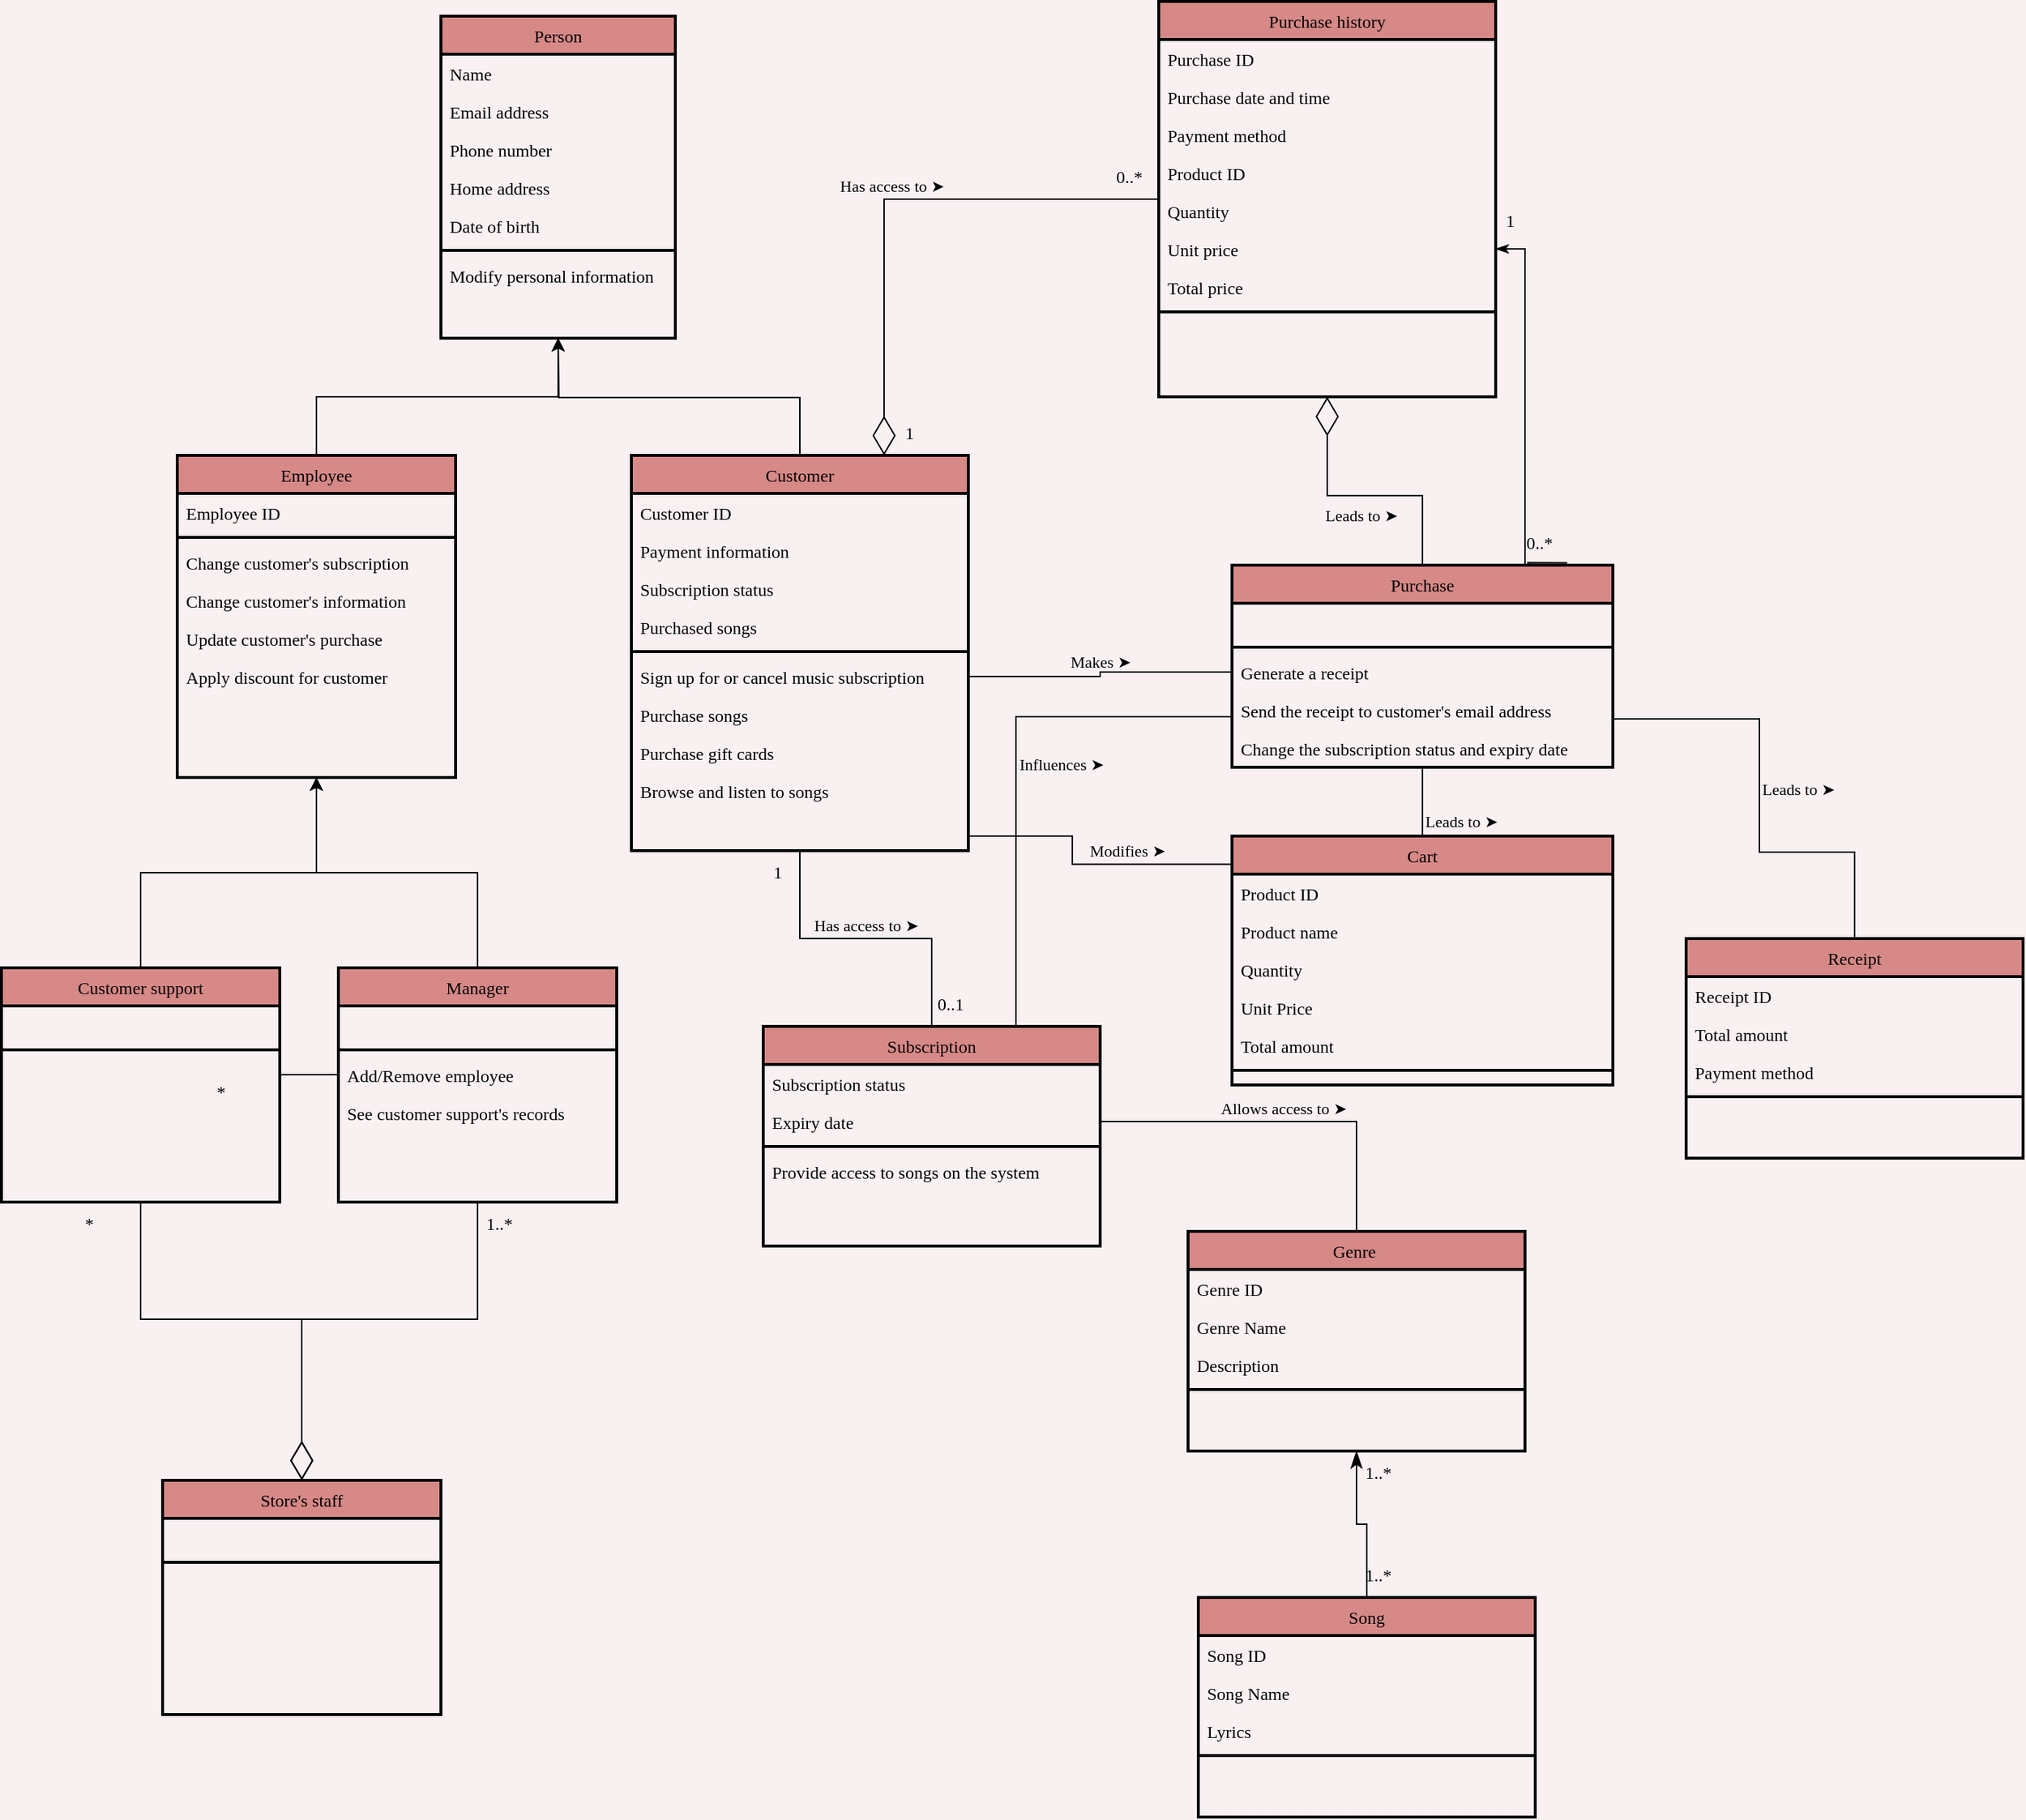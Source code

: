 <mxfile version="20.0.1" type="github">
  <diagram id="C5RBs43oDa-KdzZeNtuy" name="Page-1">
    <mxGraphModel dx="2600" dy="2209" grid="1" gridSize="10" guides="1" tooltips="1" connect="1" arrows="1" fold="1" page="1" pageScale="1" pageWidth="827" pageHeight="1169" background="#F9F1F1" math="0" shadow="0">
      <root>
        <mxCell id="WIyWlLk6GJQsqaUBKTNV-0" />
        <mxCell id="WIyWlLk6GJQsqaUBKTNV-1" parent="WIyWlLk6GJQsqaUBKTNV-0" />
        <mxCell id="9wtV_mDmIxGokDzPs0lM-4" value="Person" style="swimlane;fontStyle=0;align=center;verticalAlign=top;childLayout=stackLayout;horizontal=1;startSize=26;horizontalStack=0;resizeParent=1;resizeLast=0;collapsible=1;marginBottom=0;rounded=0;shadow=0;strokeWidth=2;fontFamily=Inria Sans;fontSource=https%3A%2F%2Ffonts.googleapis.com%2Fcss%3Ffamily%3DInria%2BSans;fillColor=#D68987;" vertex="1" parent="WIyWlLk6GJQsqaUBKTNV-1">
          <mxGeometry x="310" y="60" width="160" height="220" as="geometry">
            <mxRectangle x="130" y="380" width="160" height="26" as="alternateBounds" />
          </mxGeometry>
        </mxCell>
        <mxCell id="9wtV_mDmIxGokDzPs0lM-5" value="Name" style="text;align=left;verticalAlign=top;spacingLeft=4;spacingRight=4;overflow=hidden;rotatable=0;points=[[0,0.5],[1,0.5]];portConstraint=eastwest;fontFamily=Inria Sans;fontSource=https%3A%2F%2Ffonts.googleapis.com%2Fcss%3Ffamily%3DInria%2BSans;" vertex="1" parent="9wtV_mDmIxGokDzPs0lM-4">
          <mxGeometry y="26" width="160" height="26" as="geometry" />
        </mxCell>
        <mxCell id="9wtV_mDmIxGokDzPs0lM-6" value="Email address" style="text;align=left;verticalAlign=top;spacingLeft=4;spacingRight=4;overflow=hidden;rotatable=0;points=[[0,0.5],[1,0.5]];portConstraint=eastwest;rounded=0;shadow=0;html=0;fontFamily=Inria Sans;fontSource=https%3A%2F%2Ffonts.googleapis.com%2Fcss%3Ffamily%3DInria%2BSans;" vertex="1" parent="9wtV_mDmIxGokDzPs0lM-4">
          <mxGeometry y="52" width="160" height="26" as="geometry" />
        </mxCell>
        <mxCell id="9wtV_mDmIxGokDzPs0lM-14" value="Phone number" style="text;align=left;verticalAlign=top;spacingLeft=4;spacingRight=4;overflow=hidden;rotatable=0;points=[[0,0.5],[1,0.5]];portConstraint=eastwest;rounded=0;shadow=0;html=0;fontFamily=Inria Sans;fontSource=https%3A%2F%2Ffonts.googleapis.com%2Fcss%3Ffamily%3DInria%2BSans;" vertex="1" parent="9wtV_mDmIxGokDzPs0lM-4">
          <mxGeometry y="78" width="160" height="26" as="geometry" />
        </mxCell>
        <mxCell id="9wtV_mDmIxGokDzPs0lM-15" value="Home address" style="text;align=left;verticalAlign=top;spacingLeft=4;spacingRight=4;overflow=hidden;rotatable=0;points=[[0,0.5],[1,0.5]];portConstraint=eastwest;rounded=0;shadow=0;html=0;fontFamily=Inria Sans;fontSource=https%3A%2F%2Ffonts.googleapis.com%2Fcss%3Ffamily%3DInria%2BSans;" vertex="1" parent="9wtV_mDmIxGokDzPs0lM-4">
          <mxGeometry y="104" width="160" height="26" as="geometry" />
        </mxCell>
        <mxCell id="9wtV_mDmIxGokDzPs0lM-16" value="Date of birth" style="text;align=left;verticalAlign=top;spacingLeft=4;spacingRight=4;overflow=hidden;rotatable=0;points=[[0,0.5],[1,0.5]];portConstraint=eastwest;rounded=0;shadow=0;html=0;fontFamily=Inria Sans;fontSource=https%3A%2F%2Ffonts.googleapis.com%2Fcss%3Ffamily%3DInria%2BSans;" vertex="1" parent="9wtV_mDmIxGokDzPs0lM-4">
          <mxGeometry y="130" width="160" height="26" as="geometry" />
        </mxCell>
        <mxCell id="9wtV_mDmIxGokDzPs0lM-7" value="" style="line;html=1;strokeWidth=2;align=left;verticalAlign=middle;spacingTop=-1;spacingLeft=3;spacingRight=3;rotatable=0;labelPosition=right;points=[];portConstraint=eastwest;fontFamily=Inria Sans;fontSource=https%3A%2F%2Ffonts.googleapis.com%2Fcss%3Ffamily%3DInria%2BSans;" vertex="1" parent="9wtV_mDmIxGokDzPs0lM-4">
          <mxGeometry y="156" width="160" height="8" as="geometry" />
        </mxCell>
        <mxCell id="9wtV_mDmIxGokDzPs0lM-9" value="Modify personal information" style="text;align=left;verticalAlign=top;spacingLeft=4;spacingRight=4;overflow=hidden;rotatable=0;points=[[0,0.5],[1,0.5]];portConstraint=eastwest;fontFamily=Inria Sans;fontSource=https%3A%2F%2Ffonts.googleapis.com%2Fcss%3Ffamily%3DInria%2BSans;" vertex="1" parent="9wtV_mDmIxGokDzPs0lM-4">
          <mxGeometry y="164" width="160" height="26" as="geometry" />
        </mxCell>
        <mxCell id="9wtV_mDmIxGokDzPs0lM-42" style="edgeStyle=orthogonalEdgeStyle;rounded=0;orthogonalLoop=1;jettySize=auto;html=1;exitX=0.5;exitY=0;exitDx=0;exitDy=0;entryX=0.5;entryY=1;entryDx=0;entryDy=0;fontFamily=Inria Sans;fontSource=https%3A%2F%2Ffonts.googleapis.com%2Fcss%3Ffamily%3DInria%2BSans;" edge="1" parent="WIyWlLk6GJQsqaUBKTNV-1" source="9wtV_mDmIxGokDzPs0lM-17" target="9wtV_mDmIxGokDzPs0lM-4">
          <mxGeometry relative="1" as="geometry" />
        </mxCell>
        <mxCell id="9wtV_mDmIxGokDzPs0lM-17" value="Employee" style="swimlane;fontStyle=0;align=center;verticalAlign=top;childLayout=stackLayout;horizontal=1;startSize=26;horizontalStack=0;resizeParent=1;resizeLast=0;collapsible=1;marginBottom=0;rounded=0;shadow=0;strokeWidth=2;fontFamily=Inria Sans;fontSource=https%3A%2F%2Ffonts.googleapis.com%2Fcss%3Ffamily%3DInria%2BSans;fillColor=#D68987;" vertex="1" parent="WIyWlLk6GJQsqaUBKTNV-1">
          <mxGeometry x="130" y="360" width="190" height="220" as="geometry">
            <mxRectangle x="130" y="380" width="160" height="26" as="alternateBounds" />
          </mxGeometry>
        </mxCell>
        <mxCell id="9wtV_mDmIxGokDzPs0lM-18" value="Employee ID" style="text;align=left;verticalAlign=top;spacingLeft=4;spacingRight=4;overflow=hidden;rotatable=0;points=[[0,0.5],[1,0.5]];portConstraint=eastwest;fontFamily=Inria Sans;fontSource=https%3A%2F%2Ffonts.googleapis.com%2Fcss%3Ffamily%3DInria%2BSans;" vertex="1" parent="9wtV_mDmIxGokDzPs0lM-17">
          <mxGeometry y="26" width="190" height="26" as="geometry" />
        </mxCell>
        <mxCell id="9wtV_mDmIxGokDzPs0lM-23" value="" style="line;html=1;strokeWidth=2;align=left;verticalAlign=middle;spacingTop=-1;spacingLeft=3;spacingRight=3;rotatable=0;labelPosition=right;points=[];portConstraint=eastwest;fontFamily=Inria Sans;fontSource=https%3A%2F%2Ffonts.googleapis.com%2Fcss%3Ffamily%3DInria%2BSans;" vertex="1" parent="9wtV_mDmIxGokDzPs0lM-17">
          <mxGeometry y="52" width="190" height="8" as="geometry" />
        </mxCell>
        <mxCell id="9wtV_mDmIxGokDzPs0lM-24" value="Change customer&#39;s subscription" style="text;align=left;verticalAlign=top;spacingLeft=4;spacingRight=4;overflow=hidden;rotatable=0;points=[[0,0.5],[1,0.5]];portConstraint=eastwest;fontFamily=Inria Sans;fontSource=https%3A%2F%2Ffonts.googleapis.com%2Fcss%3Ffamily%3DInria%2BSans;" vertex="1" parent="9wtV_mDmIxGokDzPs0lM-17">
          <mxGeometry y="60" width="190" height="26" as="geometry" />
        </mxCell>
        <mxCell id="9wtV_mDmIxGokDzPs0lM-37" value="Change customer&#39;s information" style="text;align=left;verticalAlign=top;spacingLeft=4;spacingRight=4;overflow=hidden;rotatable=0;points=[[0,0.5],[1,0.5]];portConstraint=eastwest;fontFamily=Inria Sans;fontSource=https%3A%2F%2Ffonts.googleapis.com%2Fcss%3Ffamily%3DInria%2BSans;" vertex="1" parent="9wtV_mDmIxGokDzPs0lM-17">
          <mxGeometry y="86" width="190" height="26" as="geometry" />
        </mxCell>
        <mxCell id="9wtV_mDmIxGokDzPs0lM-38" value="Update customer&#39;s purchase" style="text;align=left;verticalAlign=top;spacingLeft=4;spacingRight=4;overflow=hidden;rotatable=0;points=[[0,0.5],[1,0.5]];portConstraint=eastwest;fontFamily=Inria Sans;fontSource=https%3A%2F%2Ffonts.googleapis.com%2Fcss%3Ffamily%3DInria%2BSans;" vertex="1" parent="9wtV_mDmIxGokDzPs0lM-17">
          <mxGeometry y="112" width="190" height="26" as="geometry" />
        </mxCell>
        <mxCell id="9wtV_mDmIxGokDzPs0lM-39" value="Apply discount for customer" style="text;align=left;verticalAlign=top;spacingLeft=4;spacingRight=4;overflow=hidden;rotatable=0;points=[[0,0.5],[1,0.5]];portConstraint=eastwest;fontFamily=Inria Sans;fontSource=https%3A%2F%2Ffonts.googleapis.com%2Fcss%3Ffamily%3DInria%2BSans;" vertex="1" parent="9wtV_mDmIxGokDzPs0lM-17">
          <mxGeometry y="138" width="190" height="26" as="geometry" />
        </mxCell>
        <mxCell id="9wtV_mDmIxGokDzPs0lM-43" style="edgeStyle=orthogonalEdgeStyle;rounded=0;orthogonalLoop=1;jettySize=auto;html=1;exitX=0.5;exitY=0;exitDx=0;exitDy=0;fontFamily=Inria Sans;fontSource=https%3A%2F%2Ffonts.googleapis.com%2Fcss%3Ffamily%3DInria%2BSans;" edge="1" parent="WIyWlLk6GJQsqaUBKTNV-1" source="9wtV_mDmIxGokDzPs0lM-25">
          <mxGeometry relative="1" as="geometry">
            <mxPoint x="390" y="280" as="targetPoint" />
          </mxGeometry>
        </mxCell>
        <mxCell id="9wtV_mDmIxGokDzPs0lM-130" value="Has access to&amp;nbsp;➤" style="edgeStyle=orthogonalEdgeStyle;rounded=0;orthogonalLoop=1;jettySize=auto;html=1;entryX=0.5;entryY=0;entryDx=0;entryDy=0;labelBackgroundColor=none;fontFamily=Inria Sans;fontSource=https%3A%2F%2Ffonts.googleapis.com%2Fcss%3Ffamily%3DInria%2BSans;endArrow=none;endFill=0;startSize=9;endSize=6;strokeWidth=1;verticalAlign=bottom;" edge="1" parent="WIyWlLk6GJQsqaUBKTNV-1" source="9wtV_mDmIxGokDzPs0lM-25" target="9wtV_mDmIxGokDzPs0lM-124">
          <mxGeometry relative="1" as="geometry" />
        </mxCell>
        <mxCell id="9wtV_mDmIxGokDzPs0lM-25" value="Customer" style="swimlane;fontStyle=0;align=center;verticalAlign=top;childLayout=stackLayout;horizontal=1;startSize=26;horizontalStack=0;resizeParent=1;resizeLast=0;collapsible=1;marginBottom=0;rounded=0;shadow=0;strokeWidth=2;fontFamily=Inria Sans;fontSource=https%3A%2F%2Ffonts.googleapis.com%2Fcss%3Ffamily%3DInria%2BSans;fillColor=#D68987;" vertex="1" parent="WIyWlLk6GJQsqaUBKTNV-1">
          <mxGeometry x="440" y="360" width="230" height="270" as="geometry">
            <mxRectangle x="130" y="380" width="160" height="26" as="alternateBounds" />
          </mxGeometry>
        </mxCell>
        <mxCell id="9wtV_mDmIxGokDzPs0lM-26" value="Customer ID" style="text;align=left;verticalAlign=top;spacingLeft=4;spacingRight=4;overflow=hidden;rotatable=0;points=[[0,0.5],[1,0.5]];portConstraint=eastwest;fontFamily=Inria Sans;fontSource=https%3A%2F%2Ffonts.googleapis.com%2Fcss%3Ffamily%3DInria%2BSans;" vertex="1" parent="9wtV_mDmIxGokDzPs0lM-25">
          <mxGeometry y="26" width="230" height="26" as="geometry" />
        </mxCell>
        <mxCell id="9wtV_mDmIxGokDzPs0lM-27" value="Payment information" style="text;align=left;verticalAlign=top;spacingLeft=4;spacingRight=4;overflow=hidden;rotatable=0;points=[[0,0.5],[1,0.5]];portConstraint=eastwest;rounded=0;shadow=0;html=0;fontFamily=Inria Sans;fontSource=https%3A%2F%2Ffonts.googleapis.com%2Fcss%3Ffamily%3DInria%2BSans;" vertex="1" parent="9wtV_mDmIxGokDzPs0lM-25">
          <mxGeometry y="52" width="230" height="26" as="geometry" />
        </mxCell>
        <mxCell id="9wtV_mDmIxGokDzPs0lM-29" value="Subscription status" style="text;align=left;verticalAlign=top;spacingLeft=4;spacingRight=4;overflow=hidden;rotatable=0;points=[[0,0.5],[1,0.5]];portConstraint=eastwest;rounded=0;shadow=0;html=0;fontFamily=Inria Sans;fontSource=https%3A%2F%2Ffonts.googleapis.com%2Fcss%3Ffamily%3DInria%2BSans;" vertex="1" parent="9wtV_mDmIxGokDzPs0lM-25">
          <mxGeometry y="78" width="230" height="26" as="geometry" />
        </mxCell>
        <mxCell id="9wtV_mDmIxGokDzPs0lM-30" value="Purchased songs" style="text;align=left;verticalAlign=top;spacingLeft=4;spacingRight=4;overflow=hidden;rotatable=0;points=[[0,0.5],[1,0.5]];portConstraint=eastwest;rounded=0;shadow=0;html=0;fontFamily=Inria Sans;fontSource=https%3A%2F%2Ffonts.googleapis.com%2Fcss%3Ffamily%3DInria%2BSans;" vertex="1" parent="9wtV_mDmIxGokDzPs0lM-25">
          <mxGeometry y="104" width="230" height="26" as="geometry" />
        </mxCell>
        <mxCell id="9wtV_mDmIxGokDzPs0lM-31" value="" style="line;html=1;strokeWidth=2;align=left;verticalAlign=middle;spacingTop=-1;spacingLeft=3;spacingRight=3;rotatable=0;labelPosition=right;points=[];portConstraint=eastwest;fontFamily=Inria Sans;fontSource=https%3A%2F%2Ffonts.googleapis.com%2Fcss%3Ffamily%3DInria%2BSans;" vertex="1" parent="9wtV_mDmIxGokDzPs0lM-25">
          <mxGeometry y="130" width="230" height="8" as="geometry" />
        </mxCell>
        <mxCell id="9wtV_mDmIxGokDzPs0lM-32" value="Sign up for or cancel music subscription" style="text;align=left;verticalAlign=top;spacingLeft=4;spacingRight=4;overflow=hidden;rotatable=0;points=[[0,0.5],[1,0.5]];portConstraint=eastwest;fontFamily=Inria Sans;fontSource=https%3A%2F%2Ffonts.googleapis.com%2Fcss%3Ffamily%3DInria%2BSans;" vertex="1" parent="9wtV_mDmIxGokDzPs0lM-25">
          <mxGeometry y="138" width="230" height="26" as="geometry" />
        </mxCell>
        <mxCell id="9wtV_mDmIxGokDzPs0lM-33" value="Purchase songs" style="text;align=left;verticalAlign=top;spacingLeft=4;spacingRight=4;overflow=hidden;rotatable=0;points=[[0,0.5],[1,0.5]];portConstraint=eastwest;fontFamily=Inria Sans;fontSource=https%3A%2F%2Ffonts.googleapis.com%2Fcss%3Ffamily%3DInria%2BSans;" vertex="1" parent="9wtV_mDmIxGokDzPs0lM-25">
          <mxGeometry y="164" width="230" height="26" as="geometry" />
        </mxCell>
        <mxCell id="9wtV_mDmIxGokDzPs0lM-34" value="Purchase gift cards" style="text;align=left;verticalAlign=top;spacingLeft=4;spacingRight=4;overflow=hidden;rotatable=0;points=[[0,0.5],[1,0.5]];portConstraint=eastwest;fontFamily=Inria Sans;fontSource=https%3A%2F%2Ffonts.googleapis.com%2Fcss%3Ffamily%3DInria%2BSans;" vertex="1" parent="9wtV_mDmIxGokDzPs0lM-25">
          <mxGeometry y="190" width="230" height="26" as="geometry" />
        </mxCell>
        <mxCell id="9wtV_mDmIxGokDzPs0lM-35" value="Browse and listen to songs" style="text;align=left;verticalAlign=top;spacingLeft=4;spacingRight=4;overflow=hidden;rotatable=0;points=[[0,0.5],[1,0.5]];portConstraint=eastwest;fontFamily=Inria Sans;fontSource=https%3A%2F%2Ffonts.googleapis.com%2Fcss%3Ffamily%3DInria%2BSans;" vertex="1" parent="9wtV_mDmIxGokDzPs0lM-25">
          <mxGeometry y="216" width="230" height="26" as="geometry" />
        </mxCell>
        <mxCell id="9wtV_mDmIxGokDzPs0lM-59" style="edgeStyle=orthogonalEdgeStyle;rounded=0;orthogonalLoop=1;jettySize=auto;html=1;entryX=0.5;entryY=1;entryDx=0;entryDy=0;fontFamily=Inria Sans;fontSource=https%3A%2F%2Ffonts.googleapis.com%2Fcss%3Ffamily%3DInria%2BSans;" edge="1" parent="WIyWlLk6GJQsqaUBKTNV-1" source="9wtV_mDmIxGokDzPs0lM-44" target="9wtV_mDmIxGokDzPs0lM-17">
          <mxGeometry relative="1" as="geometry" />
        </mxCell>
        <mxCell id="9wtV_mDmIxGokDzPs0lM-44" value="Customer support" style="swimlane;fontStyle=0;align=center;verticalAlign=top;childLayout=stackLayout;horizontal=1;startSize=26;horizontalStack=0;resizeParent=1;resizeLast=0;collapsible=1;marginBottom=0;rounded=0;shadow=0;strokeWidth=2;fontFamily=Inria Sans;fontSource=https%3A%2F%2Ffonts.googleapis.com%2Fcss%3Ffamily%3DInria%2BSans;fillColor=#D68987;" vertex="1" parent="WIyWlLk6GJQsqaUBKTNV-1">
          <mxGeometry x="10" y="710" width="190" height="160" as="geometry">
            <mxRectangle x="130" y="380" width="160" height="26" as="alternateBounds" />
          </mxGeometry>
        </mxCell>
        <mxCell id="9wtV_mDmIxGokDzPs0lM-45" value="   " style="text;align=left;verticalAlign=top;spacingLeft=4;spacingRight=4;overflow=hidden;rotatable=0;points=[[0,0.5],[1,0.5]];portConstraint=eastwest;fontFamily=Inria Sans;fontSource=https%3A%2F%2Ffonts.googleapis.com%2Fcss%3Ffamily%3DInria%2BSans;" vertex="1" parent="9wtV_mDmIxGokDzPs0lM-44">
          <mxGeometry y="26" width="190" height="26" as="geometry" />
        </mxCell>
        <mxCell id="9wtV_mDmIxGokDzPs0lM-46" value="" style="line;html=1;strokeWidth=2;align=left;verticalAlign=middle;spacingTop=-1;spacingLeft=3;spacingRight=3;rotatable=0;labelPosition=right;points=[];portConstraint=eastwest;fontFamily=Inria Sans;fontSource=https%3A%2F%2Ffonts.googleapis.com%2Fcss%3Ffamily%3DInria%2BSans;" vertex="1" parent="9wtV_mDmIxGokDzPs0lM-44">
          <mxGeometry y="52" width="190" height="8" as="geometry" />
        </mxCell>
        <mxCell id="9wtV_mDmIxGokDzPs0lM-47" value="    " style="text;align=left;verticalAlign=top;spacingLeft=4;spacingRight=4;overflow=hidden;rotatable=0;points=[[0,0.5],[1,0.5]];portConstraint=eastwest;fontFamily=Inria Sans;fontSource=https%3A%2F%2Ffonts.googleapis.com%2Fcss%3Ffamily%3DInria%2BSans;" vertex="1" parent="9wtV_mDmIxGokDzPs0lM-44">
          <mxGeometry y="60" width="190" height="26" as="geometry" />
        </mxCell>
        <mxCell id="9wtV_mDmIxGokDzPs0lM-60" style="edgeStyle=orthogonalEdgeStyle;rounded=0;orthogonalLoop=1;jettySize=auto;html=1;entryX=0.5;entryY=1;entryDx=0;entryDy=0;fontFamily=Inria Sans;fontSource=https%3A%2F%2Ffonts.googleapis.com%2Fcss%3Ffamily%3DInria%2BSans;" edge="1" parent="WIyWlLk6GJQsqaUBKTNV-1" source="9wtV_mDmIxGokDzPs0lM-51" target="9wtV_mDmIxGokDzPs0lM-17">
          <mxGeometry relative="1" as="geometry" />
        </mxCell>
        <mxCell id="9wtV_mDmIxGokDzPs0lM-51" value="Manager" style="swimlane;fontStyle=0;align=center;verticalAlign=top;childLayout=stackLayout;horizontal=1;startSize=26;horizontalStack=0;resizeParent=1;resizeLast=0;collapsible=1;marginBottom=0;rounded=0;shadow=0;strokeWidth=2;fontFamily=Inria Sans;fontSource=https%3A%2F%2Ffonts.googleapis.com%2Fcss%3Ffamily%3DInria%2BSans;fillColor=#D68987;" vertex="1" parent="WIyWlLk6GJQsqaUBKTNV-1">
          <mxGeometry x="240" y="710" width="190" height="160" as="geometry">
            <mxRectangle x="130" y="380" width="160" height="26" as="alternateBounds" />
          </mxGeometry>
        </mxCell>
        <mxCell id="9wtV_mDmIxGokDzPs0lM-52" value="   " style="text;align=left;verticalAlign=top;spacingLeft=4;spacingRight=4;overflow=hidden;rotatable=0;points=[[0,0.5],[1,0.5]];portConstraint=eastwest;fontFamily=Inria Sans;fontSource=https%3A%2F%2Ffonts.googleapis.com%2Fcss%3Ffamily%3DInria%2BSans;" vertex="1" parent="9wtV_mDmIxGokDzPs0lM-51">
          <mxGeometry y="26" width="190" height="26" as="geometry" />
        </mxCell>
        <mxCell id="9wtV_mDmIxGokDzPs0lM-53" value="" style="line;html=1;strokeWidth=2;align=left;verticalAlign=middle;spacingTop=-1;spacingLeft=3;spacingRight=3;rotatable=0;labelPosition=right;points=[];portConstraint=eastwest;fontFamily=Inria Sans;fontSource=https%3A%2F%2Ffonts.googleapis.com%2Fcss%3Ffamily%3DInria%2BSans;" vertex="1" parent="9wtV_mDmIxGokDzPs0lM-51">
          <mxGeometry y="52" width="190" height="8" as="geometry" />
        </mxCell>
        <mxCell id="9wtV_mDmIxGokDzPs0lM-54" value="Add/Remove employee" style="text;align=left;verticalAlign=top;spacingLeft=4;spacingRight=4;overflow=hidden;rotatable=0;points=[[0,0.5],[1,0.5]];portConstraint=eastwest;fontFamily=Inria Sans;fontSource=https%3A%2F%2Ffonts.googleapis.com%2Fcss%3Ffamily%3DInria%2BSans;" vertex="1" parent="9wtV_mDmIxGokDzPs0lM-51">
          <mxGeometry y="60" width="190" height="26" as="geometry" />
        </mxCell>
        <mxCell id="9wtV_mDmIxGokDzPs0lM-61" value="See customer support&#39;s records" style="text;align=left;verticalAlign=top;spacingLeft=4;spacingRight=4;overflow=hidden;rotatable=0;points=[[0,0.5],[1,0.5]];portConstraint=eastwest;fontFamily=Inria Sans;fontSource=https%3A%2F%2Ffonts.googleapis.com%2Fcss%3Ffamily%3DInria%2BSans;" vertex="1" parent="9wtV_mDmIxGokDzPs0lM-51">
          <mxGeometry y="86" width="190" height="26" as="geometry" />
        </mxCell>
        <mxCell id="9wtV_mDmIxGokDzPs0lM-63" value="" style="endArrow=none;html=1;rounded=0;fontFamily=Inria Sans;fontSource=https%3A%2F%2Ffonts.googleapis.com%2Fcss%3Ffamily%3DInria%2BSans;exitX=1;exitY=0.5;exitDx=0;exitDy=0;entryX=0;entryY=0.5;entryDx=0;entryDy=0;" edge="1" parent="WIyWlLk6GJQsqaUBKTNV-1" source="9wtV_mDmIxGokDzPs0lM-47" target="9wtV_mDmIxGokDzPs0lM-54">
          <mxGeometry width="50" height="50" relative="1" as="geometry">
            <mxPoint x="120" y="970" as="sourcePoint" />
            <mxPoint x="170" y="920" as="targetPoint" />
          </mxGeometry>
        </mxCell>
        <mxCell id="9wtV_mDmIxGokDzPs0lM-64" value="*" style="text;html=1;strokeColor=none;fillColor=none;align=center;verticalAlign=middle;whiteSpace=wrap;rounded=0;fontFamily=Inria Sans;fontSource=https%3A%2F%2Ffonts.googleapis.com%2Fcss%3Ffamily%3DInria%2BSans;" vertex="1" parent="WIyWlLk6GJQsqaUBKTNV-1">
          <mxGeometry x="150" y="780" width="20" height="30" as="geometry" />
        </mxCell>
        <mxCell id="9wtV_mDmIxGokDzPs0lM-65" value="Store&#39;s staff" style="swimlane;fontStyle=0;align=center;verticalAlign=top;childLayout=stackLayout;horizontal=1;startSize=26;horizontalStack=0;resizeParent=1;resizeLast=0;collapsible=1;marginBottom=0;rounded=0;shadow=0;strokeWidth=2;fontFamily=Inria Sans;fontSource=https%3A%2F%2Ffonts.googleapis.com%2Fcss%3Ffamily%3DInria%2BSans;fillColor=#D68987;" vertex="1" parent="WIyWlLk6GJQsqaUBKTNV-1">
          <mxGeometry x="120" y="1060" width="190" height="160" as="geometry">
            <mxRectangle x="130" y="380" width="160" height="26" as="alternateBounds" />
          </mxGeometry>
        </mxCell>
        <mxCell id="9wtV_mDmIxGokDzPs0lM-66" value="   " style="text;align=left;verticalAlign=top;spacingLeft=4;spacingRight=4;overflow=hidden;rotatable=0;points=[[0,0.5],[1,0.5]];portConstraint=eastwest;fontFamily=Inria Sans;fontSource=https%3A%2F%2Ffonts.googleapis.com%2Fcss%3Ffamily%3DInria%2BSans;" vertex="1" parent="9wtV_mDmIxGokDzPs0lM-65">
          <mxGeometry y="26" width="190" height="26" as="geometry" />
        </mxCell>
        <mxCell id="9wtV_mDmIxGokDzPs0lM-67" value="" style="line;html=1;strokeWidth=2;align=left;verticalAlign=middle;spacingTop=-1;spacingLeft=3;spacingRight=3;rotatable=0;labelPosition=right;points=[];portConstraint=eastwest;fontFamily=Inria Sans;fontSource=https%3A%2F%2Ffonts.googleapis.com%2Fcss%3Ffamily%3DInria%2BSans;" vertex="1" parent="9wtV_mDmIxGokDzPs0lM-65">
          <mxGeometry y="52" width="190" height="8" as="geometry" />
        </mxCell>
        <mxCell id="9wtV_mDmIxGokDzPs0lM-68" value="    " style="text;align=left;verticalAlign=top;spacingLeft=4;spacingRight=4;overflow=hidden;rotatable=0;points=[[0,0.5],[1,0.5]];portConstraint=eastwest;fontFamily=Inria Sans;fontSource=https%3A%2F%2Ffonts.googleapis.com%2Fcss%3Ffamily%3DInria%2BSans;" vertex="1" parent="9wtV_mDmIxGokDzPs0lM-65">
          <mxGeometry y="60" width="190" height="26" as="geometry" />
        </mxCell>
        <mxCell id="9wtV_mDmIxGokDzPs0lM-69" value="" style="endArrow=diamondThin;html=1;rounded=0;fontFamily=Inria Sans;fontSource=https%3A%2F%2Ffonts.googleapis.com%2Fcss%3Ffamily%3DInria%2BSans;endFill=0;exitX=0.5;exitY=1;exitDx=0;exitDy=0;entryX=0.5;entryY=0;entryDx=0;entryDy=0;strokeWidth=1;endSize=24;" edge="1" parent="WIyWlLk6GJQsqaUBKTNV-1" source="9wtV_mDmIxGokDzPs0lM-51" target="9wtV_mDmIxGokDzPs0lM-65">
          <mxGeometry width="50" height="50" relative="1" as="geometry">
            <mxPoint x="150" y="1000" as="sourcePoint" />
            <mxPoint x="200" y="950" as="targetPoint" />
            <Array as="points">
              <mxPoint x="335" y="950" />
              <mxPoint x="215" y="950" />
            </Array>
          </mxGeometry>
        </mxCell>
        <mxCell id="9wtV_mDmIxGokDzPs0lM-70" value="" style="endArrow=diamondThin;html=1;rounded=0;fontFamily=Inria Sans;fontSource=https%3A%2F%2Ffonts.googleapis.com%2Fcss%3Ffamily%3DInria%2BSans;endFill=0;exitX=0.5;exitY=1;exitDx=0;exitDy=0;entryX=0.5;entryY=0;entryDx=0;entryDy=0;strokeWidth=1;endSize=24;" edge="1" parent="WIyWlLk6GJQsqaUBKTNV-1" source="9wtV_mDmIxGokDzPs0lM-44" target="9wtV_mDmIxGokDzPs0lM-65">
          <mxGeometry width="50" height="50" relative="1" as="geometry">
            <mxPoint x="60" y="880" as="sourcePoint" />
            <mxPoint x="-60" y="1070" as="targetPoint" />
            <Array as="points">
              <mxPoint x="105" y="950" />
              <mxPoint x="215" y="950" />
            </Array>
          </mxGeometry>
        </mxCell>
        <mxCell id="9wtV_mDmIxGokDzPs0lM-71" value="1..*" style="text;html=1;strokeColor=none;fillColor=none;align=center;verticalAlign=middle;whiteSpace=wrap;rounded=0;fontFamily=Inria Sans;fontSource=https%3A%2F%2Ffonts.googleapis.com%2Fcss%3Ffamily%3DInria%2BSans;" vertex="1" parent="WIyWlLk6GJQsqaUBKTNV-1">
          <mxGeometry x="340" y="870" width="20" height="30" as="geometry" />
        </mxCell>
        <mxCell id="9wtV_mDmIxGokDzPs0lM-72" value="*" style="text;html=1;strokeColor=none;fillColor=none;align=center;verticalAlign=middle;whiteSpace=wrap;rounded=0;fontFamily=Inria Sans;fontSource=https%3A%2F%2Ffonts.googleapis.com%2Fcss%3Ffamily%3DInria%2BSans;" vertex="1" parent="WIyWlLk6GJQsqaUBKTNV-1">
          <mxGeometry x="60" y="870" width="20" height="30" as="geometry" />
        </mxCell>
        <mxCell id="9wtV_mDmIxGokDzPs0lM-86" value="Has access to&amp;nbsp;➤&amp;nbsp;" style="edgeStyle=orthogonalEdgeStyle;rounded=0;orthogonalLoop=1;jettySize=auto;html=1;entryX=0.75;entryY=0;entryDx=0;entryDy=0;fontFamily=Inria Sans;fontSource=https%3A%2F%2Ffonts.googleapis.com%2Fcss%3Ffamily%3DInria%2BSans;endArrow=diamondThin;endFill=0;endSize=24;strokeWidth=1;labelBackgroundColor=none;verticalAlign=bottom;" edge="1" parent="WIyWlLk6GJQsqaUBKTNV-1" source="9wtV_mDmIxGokDzPs0lM-73" target="9wtV_mDmIxGokDzPs0lM-25">
          <mxGeometry relative="1" as="geometry" />
        </mxCell>
        <mxCell id="9wtV_mDmIxGokDzPs0lM-73" value="Purchase history" style="swimlane;fontStyle=0;align=center;verticalAlign=top;childLayout=stackLayout;horizontal=1;startSize=26;horizontalStack=0;resizeParent=1;resizeLast=0;collapsible=1;marginBottom=0;rounded=0;shadow=0;strokeWidth=2;fontFamily=Inria Sans;fontSource=https%3A%2F%2Ffonts.googleapis.com%2Fcss%3Ffamily%3DInria%2BSans;fillColor=#D68987;" vertex="1" parent="WIyWlLk6GJQsqaUBKTNV-1">
          <mxGeometry x="800" y="50" width="230" height="270" as="geometry">
            <mxRectangle x="130" y="380" width="160" height="26" as="alternateBounds" />
          </mxGeometry>
        </mxCell>
        <mxCell id="9wtV_mDmIxGokDzPs0lM-74" value="Purchase ID" style="text;align=left;verticalAlign=top;spacingLeft=4;spacingRight=4;overflow=hidden;rotatable=0;points=[[0,0.5],[1,0.5]];portConstraint=eastwest;fontFamily=Inria Sans;fontSource=https%3A%2F%2Ffonts.googleapis.com%2Fcss%3Ffamily%3DInria%2BSans;" vertex="1" parent="9wtV_mDmIxGokDzPs0lM-73">
          <mxGeometry y="26" width="230" height="26" as="geometry" />
        </mxCell>
        <mxCell id="9wtV_mDmIxGokDzPs0lM-75" value="Purchase date and time" style="text;align=left;verticalAlign=top;spacingLeft=4;spacingRight=4;overflow=hidden;rotatable=0;points=[[0,0.5],[1,0.5]];portConstraint=eastwest;rounded=0;shadow=0;html=0;fontFamily=Inria Sans;fontSource=https%3A%2F%2Ffonts.googleapis.com%2Fcss%3Ffamily%3DInria%2BSans;" vertex="1" parent="9wtV_mDmIxGokDzPs0lM-73">
          <mxGeometry y="52" width="230" height="26" as="geometry" />
        </mxCell>
        <mxCell id="9wtV_mDmIxGokDzPs0lM-76" value="Payment method" style="text;align=left;verticalAlign=top;spacingLeft=4;spacingRight=4;overflow=hidden;rotatable=0;points=[[0,0.5],[1,0.5]];portConstraint=eastwest;rounded=0;shadow=0;html=0;fontFamily=Inria Sans;fontSource=https%3A%2F%2Ffonts.googleapis.com%2Fcss%3Ffamily%3DInria%2BSans;" vertex="1" parent="9wtV_mDmIxGokDzPs0lM-73">
          <mxGeometry y="78" width="230" height="26" as="geometry" />
        </mxCell>
        <mxCell id="9wtV_mDmIxGokDzPs0lM-77" value="Product ID" style="text;align=left;verticalAlign=top;spacingLeft=4;spacingRight=4;overflow=hidden;rotatable=0;points=[[0,0.5],[1,0.5]];portConstraint=eastwest;rounded=0;shadow=0;html=0;fontFamily=Inria Sans;fontSource=https%3A%2F%2Ffonts.googleapis.com%2Fcss%3Ffamily%3DInria%2BSans;" vertex="1" parent="9wtV_mDmIxGokDzPs0lM-73">
          <mxGeometry y="104" width="230" height="26" as="geometry" />
        </mxCell>
        <mxCell id="9wtV_mDmIxGokDzPs0lM-78" value="Quantity" style="text;align=left;verticalAlign=top;spacingLeft=4;spacingRight=4;overflow=hidden;rotatable=0;points=[[0,0.5],[1,0.5]];portConstraint=eastwest;rounded=0;shadow=0;html=0;fontFamily=Inria Sans;fontSource=https%3A%2F%2Ffonts.googleapis.com%2Fcss%3Ffamily%3DInria%2BSans;" vertex="1" parent="9wtV_mDmIxGokDzPs0lM-73">
          <mxGeometry y="130" width="230" height="26" as="geometry" />
        </mxCell>
        <mxCell id="9wtV_mDmIxGokDzPs0lM-84" value="Unit price" style="text;align=left;verticalAlign=top;spacingLeft=4;spacingRight=4;overflow=hidden;rotatable=0;points=[[0,0.5],[1,0.5]];portConstraint=eastwest;rounded=0;shadow=0;html=0;fontFamily=Inria Sans;fontSource=https%3A%2F%2Ffonts.googleapis.com%2Fcss%3Ffamily%3DInria%2BSans;" vertex="1" parent="9wtV_mDmIxGokDzPs0lM-73">
          <mxGeometry y="156" width="230" height="26" as="geometry" />
        </mxCell>
        <mxCell id="9wtV_mDmIxGokDzPs0lM-85" value="Total price" style="text;align=left;verticalAlign=top;spacingLeft=4;spacingRight=4;overflow=hidden;rotatable=0;points=[[0,0.5],[1,0.5]];portConstraint=eastwest;rounded=0;shadow=0;html=0;fontFamily=Inria Sans;fontSource=https%3A%2F%2Ffonts.googleapis.com%2Fcss%3Ffamily%3DInria%2BSans;" vertex="1" parent="9wtV_mDmIxGokDzPs0lM-73">
          <mxGeometry y="182" width="230" height="26" as="geometry" />
        </mxCell>
        <mxCell id="9wtV_mDmIxGokDzPs0lM-79" value="" style="line;html=1;strokeWidth=2;align=left;verticalAlign=middle;spacingTop=-1;spacingLeft=3;spacingRight=3;rotatable=0;labelPosition=right;points=[];portConstraint=eastwest;fontFamily=Inria Sans;fontSource=https%3A%2F%2Ffonts.googleapis.com%2Fcss%3Ffamily%3DInria%2BSans;" vertex="1" parent="9wtV_mDmIxGokDzPs0lM-73">
          <mxGeometry y="208" width="230" height="8" as="geometry" />
        </mxCell>
        <mxCell id="9wtV_mDmIxGokDzPs0lM-80" value="   " style="text;align=left;verticalAlign=top;spacingLeft=4;spacingRight=4;overflow=hidden;rotatable=0;points=[[0,0.5],[1,0.5]];portConstraint=eastwest;fontFamily=Inria Sans;fontSource=https%3A%2F%2Ffonts.googleapis.com%2Fcss%3Ffamily%3DInria%2BSans;" vertex="1" parent="9wtV_mDmIxGokDzPs0lM-73">
          <mxGeometry y="216" width="230" height="26" as="geometry" />
        </mxCell>
        <mxCell id="9wtV_mDmIxGokDzPs0lM-87" value="0..*" style="text;html=1;strokeColor=none;fillColor=none;align=center;verticalAlign=middle;whiteSpace=wrap;rounded=0;fontFamily=Inria Sans;fontSource=https%3A%2F%2Ffonts.googleapis.com%2Fcss%3Ffamily%3DInria%2BSans;" vertex="1" parent="WIyWlLk6GJQsqaUBKTNV-1">
          <mxGeometry x="770" y="155" width="20" height="30" as="geometry" />
        </mxCell>
        <mxCell id="9wtV_mDmIxGokDzPs0lM-99" value="Leads to&amp;nbsp;➤" style="edgeStyle=orthogonalEdgeStyle;rounded=0;orthogonalLoop=1;jettySize=auto;html=1;entryX=0.5;entryY=1;entryDx=0;entryDy=0;labelBackgroundColor=none;fontFamily=Inria Sans;fontSource=https%3A%2F%2Ffonts.googleapis.com%2Fcss%3Ffamily%3DInria%2BSans;endArrow=diamondThin;endFill=0;endSize=24;strokeWidth=1;verticalAlign=top;" edge="1" parent="WIyWlLk6GJQsqaUBKTNV-1" source="9wtV_mDmIxGokDzPs0lM-88" target="9wtV_mDmIxGokDzPs0lM-73">
          <mxGeometry relative="1" as="geometry" />
        </mxCell>
        <mxCell id="9wtV_mDmIxGokDzPs0lM-100" style="edgeStyle=orthogonalEdgeStyle;rounded=0;orthogonalLoop=1;jettySize=auto;html=1;exitX=0.88;exitY=-0.012;exitDx=0;exitDy=0;entryX=1;entryY=0.5;entryDx=0;entryDy=0;labelBackgroundColor=none;fontFamily=Inria Sans;fontSource=https%3A%2F%2Ffonts.googleapis.com%2Fcss%3Ffamily%3DInria%2BSans;endArrow=classicThin;endFill=1;endSize=6;strokeWidth=1;exitPerimeter=0;" edge="1" parent="WIyWlLk6GJQsqaUBKTNV-1" source="9wtV_mDmIxGokDzPs0lM-88" target="9wtV_mDmIxGokDzPs0lM-84">
          <mxGeometry relative="1" as="geometry">
            <Array as="points">
              <mxPoint x="1052" y="435" />
              <mxPoint x="1050" y="435" />
              <mxPoint x="1050" y="219" />
            </Array>
          </mxGeometry>
        </mxCell>
        <mxCell id="9wtV_mDmIxGokDzPs0lM-110" value="Leads to&amp;nbsp;➤" style="edgeStyle=orthogonalEdgeStyle;rounded=0;orthogonalLoop=1;jettySize=auto;html=1;exitX=1;exitY=0.75;exitDx=0;exitDy=0;entryX=0.5;entryY=0;entryDx=0;entryDy=0;labelBackgroundColor=none;fontFamily=Inria Sans;fontSource=https%3A%2F%2Ffonts.googleapis.com%2Fcss%3Ffamily%3DInria%2BSans;endArrow=none;endFill=0;startSize=9;endSize=6;strokeWidth=1;verticalAlign=bottom;align=left;" edge="1" parent="WIyWlLk6GJQsqaUBKTNV-1" source="9wtV_mDmIxGokDzPs0lM-88" target="9wtV_mDmIxGokDzPs0lM-104">
          <mxGeometry relative="1" as="geometry">
            <Array as="points">
              <mxPoint x="1110" y="540" />
              <mxPoint x="1210" y="540" />
              <mxPoint x="1210" y="631" />
              <mxPoint x="1275" y="631" />
            </Array>
          </mxGeometry>
        </mxCell>
        <mxCell id="9wtV_mDmIxGokDzPs0lM-137" value="Influences&amp;nbsp;➤" style="edgeStyle=orthogonalEdgeStyle;rounded=0;orthogonalLoop=1;jettySize=auto;html=1;exitX=0;exitY=0.75;exitDx=0;exitDy=0;entryX=0.75;entryY=0;entryDx=0;entryDy=0;labelBackgroundColor=none;fontFamily=Inria Sans;fontSource=https%3A%2F%2Ffonts.googleapis.com%2Fcss%3Ffamily%3DInria%2BSans;startArrow=none;startFill=0;endArrow=none;endFill=0;startSize=9;endSize=6;strokeWidth=1;align=left;" edge="1" parent="WIyWlLk6GJQsqaUBKTNV-1" source="9wtV_mDmIxGokDzPs0lM-88" target="9wtV_mDmIxGokDzPs0lM-124">
          <mxGeometry relative="1" as="geometry" />
        </mxCell>
        <mxCell id="9wtV_mDmIxGokDzPs0lM-88" value="Purchase" style="swimlane;fontStyle=0;align=center;verticalAlign=top;childLayout=stackLayout;horizontal=1;startSize=26;horizontalStack=0;resizeParent=1;resizeLast=0;collapsible=1;marginBottom=0;rounded=0;shadow=0;strokeWidth=2;fontFamily=Inria Sans;fontSource=https%3A%2F%2Ffonts.googleapis.com%2Fcss%3Ffamily%3DInria%2BSans;fillColor=#D68987;" vertex="1" parent="WIyWlLk6GJQsqaUBKTNV-1">
          <mxGeometry x="850" y="435" width="260" height="138" as="geometry">
            <mxRectangle x="130" y="380" width="160" height="26" as="alternateBounds" />
          </mxGeometry>
        </mxCell>
        <mxCell id="9wtV_mDmIxGokDzPs0lM-95" value=" " style="text;align=left;verticalAlign=top;spacingLeft=4;spacingRight=4;overflow=hidden;rotatable=0;points=[[0,0.5],[1,0.5]];portConstraint=eastwest;rounded=0;shadow=0;html=0;fontFamily=Inria Sans;fontSource=https%3A%2F%2Ffonts.googleapis.com%2Fcss%3Ffamily%3DInria%2BSans;" vertex="1" parent="9wtV_mDmIxGokDzPs0lM-88">
          <mxGeometry y="26" width="260" height="26" as="geometry" />
        </mxCell>
        <mxCell id="9wtV_mDmIxGokDzPs0lM-96" value="" style="line;html=1;strokeWidth=2;align=left;verticalAlign=middle;spacingTop=-1;spacingLeft=3;spacingRight=3;rotatable=0;labelPosition=right;points=[];portConstraint=eastwest;fontFamily=Inria Sans;fontSource=https%3A%2F%2Ffonts.googleapis.com%2Fcss%3Ffamily%3DInria%2BSans;" vertex="1" parent="9wtV_mDmIxGokDzPs0lM-88">
          <mxGeometry y="52" width="260" height="8" as="geometry" />
        </mxCell>
        <mxCell id="9wtV_mDmIxGokDzPs0lM-97" value="Generate a receipt" style="text;align=left;verticalAlign=top;spacingLeft=4;spacingRight=4;overflow=hidden;rotatable=0;points=[[0,0.5],[1,0.5]];portConstraint=eastwest;fontFamily=Inria Sans;fontSource=https%3A%2F%2Ffonts.googleapis.com%2Fcss%3Ffamily%3DInria%2BSans;" vertex="1" parent="9wtV_mDmIxGokDzPs0lM-88">
          <mxGeometry y="60" width="260" height="26" as="geometry" />
        </mxCell>
        <mxCell id="9wtV_mDmIxGokDzPs0lM-111" value="Send the receipt to customer&#39;s email address" style="text;align=left;verticalAlign=top;spacingLeft=4;spacingRight=4;overflow=hidden;rotatable=0;points=[[0,0.5],[1,0.5]];portConstraint=eastwest;fontFamily=Inria Sans;fontSource=https%3A%2F%2Ffonts.googleapis.com%2Fcss%3Ffamily%3DInria%2BSans;" vertex="1" parent="9wtV_mDmIxGokDzPs0lM-88">
          <mxGeometry y="86" width="260" height="26" as="geometry" />
        </mxCell>
        <mxCell id="9wtV_mDmIxGokDzPs0lM-138" value="Change the subscription status and expiry date" style="text;align=left;verticalAlign=top;spacingLeft=4;spacingRight=4;overflow=hidden;rotatable=0;points=[[0,0.5],[1,0.5]];portConstraint=eastwest;fontFamily=Inria Sans;fontSource=https%3A%2F%2Ffonts.googleapis.com%2Fcss%3Ffamily%3DInria%2BSans;" vertex="1" parent="9wtV_mDmIxGokDzPs0lM-88">
          <mxGeometry y="112" width="260" height="26" as="geometry" />
        </mxCell>
        <mxCell id="9wtV_mDmIxGokDzPs0lM-98" value="Makes&amp;nbsp;➤" style="edgeStyle=orthogonalEdgeStyle;rounded=0;orthogonalLoop=1;jettySize=auto;html=1;entryX=0;entryY=0.5;entryDx=0;entryDy=0;labelBackgroundColor=none;fontFamily=Inria Sans;fontSource=https%3A%2F%2Ffonts.googleapis.com%2Fcss%3Ffamily%3DInria%2BSans;endArrow=none;endFill=0;endSize=24;strokeWidth=1;verticalAlign=bottom;" edge="1" parent="WIyWlLk6GJQsqaUBKTNV-1" source="9wtV_mDmIxGokDzPs0lM-32" target="9wtV_mDmIxGokDzPs0lM-97">
          <mxGeometry relative="1" as="geometry" />
        </mxCell>
        <mxCell id="9wtV_mDmIxGokDzPs0lM-101" value="1" style="text;html=1;strokeColor=none;fillColor=none;align=center;verticalAlign=middle;whiteSpace=wrap;rounded=0;fontFamily=Inria Sans;fontSource=https%3A%2F%2Ffonts.googleapis.com%2Fcss%3Ffamily%3DInria%2BSans;" vertex="1" parent="WIyWlLk6GJQsqaUBKTNV-1">
          <mxGeometry x="620" y="330" width="20" height="30" as="geometry" />
        </mxCell>
        <mxCell id="9wtV_mDmIxGokDzPs0lM-102" value="0..*" style="text;html=1;strokeColor=none;fillColor=none;align=center;verticalAlign=middle;whiteSpace=wrap;rounded=0;fontFamily=Inria Sans;fontSource=https%3A%2F%2Ffonts.googleapis.com%2Fcss%3Ffamily%3DInria%2BSans;" vertex="1" parent="WIyWlLk6GJQsqaUBKTNV-1">
          <mxGeometry x="1050" y="405" width="20" height="30" as="geometry" />
        </mxCell>
        <mxCell id="9wtV_mDmIxGokDzPs0lM-103" value="1" style="text;html=1;strokeColor=none;fillColor=none;align=center;verticalAlign=middle;whiteSpace=wrap;rounded=0;fontFamily=Inria Sans;fontSource=https%3A%2F%2Ffonts.googleapis.com%2Fcss%3Ffamily%3DInria%2BSans;" vertex="1" parent="WIyWlLk6GJQsqaUBKTNV-1">
          <mxGeometry x="1030" y="185" width="20" height="30" as="geometry" />
        </mxCell>
        <mxCell id="9wtV_mDmIxGokDzPs0lM-104" value="Receipt" style="swimlane;fontStyle=0;align=center;verticalAlign=top;childLayout=stackLayout;horizontal=1;startSize=26;horizontalStack=0;resizeParent=1;resizeLast=0;collapsible=1;marginBottom=0;rounded=0;shadow=0;strokeWidth=2;fontFamily=Inria Sans;fontSource=https%3A%2F%2Ffonts.googleapis.com%2Fcss%3Ffamily%3DInria%2BSans;fillColor=#D68987;" vertex="1" parent="WIyWlLk6GJQsqaUBKTNV-1">
          <mxGeometry x="1160" y="690" width="230" height="150" as="geometry">
            <mxRectangle x="130" y="380" width="160" height="26" as="alternateBounds" />
          </mxGeometry>
        </mxCell>
        <mxCell id="9wtV_mDmIxGokDzPs0lM-105" value="Receipt ID" style="text;align=left;verticalAlign=top;spacingLeft=4;spacingRight=4;overflow=hidden;rotatable=0;points=[[0,0.5],[1,0.5]];portConstraint=eastwest;rounded=0;shadow=0;html=0;fontFamily=Inria Sans;fontSource=https%3A%2F%2Ffonts.googleapis.com%2Fcss%3Ffamily%3DInria%2BSans;" vertex="1" parent="9wtV_mDmIxGokDzPs0lM-104">
          <mxGeometry y="26" width="230" height="26" as="geometry" />
        </mxCell>
        <mxCell id="9wtV_mDmIxGokDzPs0lM-109" value="Total amount" style="text;align=left;verticalAlign=top;spacingLeft=4;spacingRight=4;overflow=hidden;rotatable=0;points=[[0,0.5],[1,0.5]];portConstraint=eastwest;rounded=0;shadow=0;html=0;fontFamily=Inria Sans;fontSource=https%3A%2F%2Ffonts.googleapis.com%2Fcss%3Ffamily%3DInria%2BSans;" vertex="1" parent="9wtV_mDmIxGokDzPs0lM-104">
          <mxGeometry y="52" width="230" height="26" as="geometry" />
        </mxCell>
        <mxCell id="9wtV_mDmIxGokDzPs0lM-108" value="Payment method" style="text;align=left;verticalAlign=top;spacingLeft=4;spacingRight=4;overflow=hidden;rotatable=0;points=[[0,0.5],[1,0.5]];portConstraint=eastwest;rounded=0;shadow=0;html=0;fontFamily=Inria Sans;fontSource=https%3A%2F%2Ffonts.googleapis.com%2Fcss%3Ffamily%3DInria%2BSans;" vertex="1" parent="9wtV_mDmIxGokDzPs0lM-104">
          <mxGeometry y="78" width="230" height="26" as="geometry" />
        </mxCell>
        <mxCell id="9wtV_mDmIxGokDzPs0lM-106" value="" style="line;html=1;strokeWidth=2;align=left;verticalAlign=middle;spacingTop=-1;spacingLeft=3;spacingRight=3;rotatable=0;labelPosition=right;points=[];portConstraint=eastwest;fontFamily=Inria Sans;fontSource=https%3A%2F%2Ffonts.googleapis.com%2Fcss%3Ffamily%3DInria%2BSans;" vertex="1" parent="9wtV_mDmIxGokDzPs0lM-104">
          <mxGeometry y="104" width="230" height="8" as="geometry" />
        </mxCell>
        <mxCell id="9wtV_mDmIxGokDzPs0lM-107" value="   " style="text;align=left;verticalAlign=top;spacingLeft=4;spacingRight=4;overflow=hidden;rotatable=0;points=[[0,0.5],[1,0.5]];portConstraint=eastwest;fontFamily=Inria Sans;fontSource=https%3A%2F%2Ffonts.googleapis.com%2Fcss%3Ffamily%3DInria%2BSans;" vertex="1" parent="9wtV_mDmIxGokDzPs0lM-104">
          <mxGeometry y="112" width="230" height="26" as="geometry" />
        </mxCell>
        <mxCell id="9wtV_mDmIxGokDzPs0lM-134" style="edgeStyle=orthogonalEdgeStyle;rounded=0;orthogonalLoop=1;jettySize=auto;html=1;exitX=0.5;exitY=1;exitDx=0;exitDy=0;entryX=0.5;entryY=0;entryDx=0;entryDy=0;labelBackgroundColor=none;fontFamily=Inria Sans;fontSource=https%3A%2F%2Ffonts.googleapis.com%2Fcss%3Ffamily%3DInria%2BSans;endArrow=none;endFill=0;startSize=9;endSize=6;strokeWidth=1;startArrow=classicThin;startFill=1;" edge="1" parent="WIyWlLk6GJQsqaUBKTNV-1" source="9wtV_mDmIxGokDzPs0lM-112" target="9wtV_mDmIxGokDzPs0lM-118">
          <mxGeometry relative="1" as="geometry" />
        </mxCell>
        <mxCell id="9wtV_mDmIxGokDzPs0lM-112" value="Genre " style="swimlane;fontStyle=0;align=center;verticalAlign=top;childLayout=stackLayout;horizontal=1;startSize=26;horizontalStack=0;resizeParent=1;resizeLast=0;collapsible=1;marginBottom=0;rounded=0;shadow=0;strokeWidth=2;fontFamily=Inria Sans;fontSource=https%3A%2F%2Ffonts.googleapis.com%2Fcss%3Ffamily%3DInria%2BSans;fillColor=#D68987;" vertex="1" parent="WIyWlLk6GJQsqaUBKTNV-1">
          <mxGeometry x="820" y="890" width="230" height="150" as="geometry">
            <mxRectangle x="130" y="380" width="160" height="26" as="alternateBounds" />
          </mxGeometry>
        </mxCell>
        <mxCell id="9wtV_mDmIxGokDzPs0lM-113" value="Genre ID" style="text;align=left;verticalAlign=top;spacingLeft=4;spacingRight=4;overflow=hidden;rotatable=0;points=[[0,0.5],[1,0.5]];portConstraint=eastwest;rounded=0;shadow=0;html=0;fontFamily=Inria Sans;fontSource=https%3A%2F%2Ffonts.googleapis.com%2Fcss%3Ffamily%3DInria%2BSans;" vertex="1" parent="9wtV_mDmIxGokDzPs0lM-112">
          <mxGeometry y="26" width="230" height="26" as="geometry" />
        </mxCell>
        <mxCell id="9wtV_mDmIxGokDzPs0lM-114" value="Genre Name" style="text;align=left;verticalAlign=top;spacingLeft=4;spacingRight=4;overflow=hidden;rotatable=0;points=[[0,0.5],[1,0.5]];portConstraint=eastwest;rounded=0;shadow=0;html=0;fontFamily=Inria Sans;fontSource=https%3A%2F%2Ffonts.googleapis.com%2Fcss%3Ffamily%3DInria%2BSans;" vertex="1" parent="9wtV_mDmIxGokDzPs0lM-112">
          <mxGeometry y="52" width="230" height="26" as="geometry" />
        </mxCell>
        <mxCell id="9wtV_mDmIxGokDzPs0lM-115" value="Description" style="text;align=left;verticalAlign=top;spacingLeft=4;spacingRight=4;overflow=hidden;rotatable=0;points=[[0,0.5],[1,0.5]];portConstraint=eastwest;rounded=0;shadow=0;html=0;fontFamily=Inria Sans;fontSource=https%3A%2F%2Ffonts.googleapis.com%2Fcss%3Ffamily%3DInria%2BSans;" vertex="1" parent="9wtV_mDmIxGokDzPs0lM-112">
          <mxGeometry y="78" width="230" height="26" as="geometry" />
        </mxCell>
        <mxCell id="9wtV_mDmIxGokDzPs0lM-116" value="" style="line;html=1;strokeWidth=2;align=left;verticalAlign=middle;spacingTop=-1;spacingLeft=3;spacingRight=3;rotatable=0;labelPosition=right;points=[];portConstraint=eastwest;fontFamily=Inria Sans;fontSource=https%3A%2F%2Ffonts.googleapis.com%2Fcss%3Ffamily%3DInria%2BSans;" vertex="1" parent="9wtV_mDmIxGokDzPs0lM-112">
          <mxGeometry y="104" width="230" height="8" as="geometry" />
        </mxCell>
        <mxCell id="9wtV_mDmIxGokDzPs0lM-117" value="   " style="text;align=left;verticalAlign=top;spacingLeft=4;spacingRight=4;overflow=hidden;rotatable=0;points=[[0,0.5],[1,0.5]];portConstraint=eastwest;fontFamily=Inria Sans;fontSource=https%3A%2F%2Ffonts.googleapis.com%2Fcss%3Ffamily%3DInria%2BSans;" vertex="1" parent="9wtV_mDmIxGokDzPs0lM-112">
          <mxGeometry y="112" width="230" height="26" as="geometry" />
        </mxCell>
        <mxCell id="9wtV_mDmIxGokDzPs0lM-118" value="Song" style="swimlane;fontStyle=0;align=center;verticalAlign=top;childLayout=stackLayout;horizontal=1;startSize=26;horizontalStack=0;resizeParent=1;resizeLast=0;collapsible=1;marginBottom=0;rounded=0;shadow=0;strokeWidth=2;fontFamily=Inria Sans;fontSource=https%3A%2F%2Ffonts.googleapis.com%2Fcss%3Ffamily%3DInria%2BSans;fillColor=#D68987;" vertex="1" parent="WIyWlLk6GJQsqaUBKTNV-1">
          <mxGeometry x="827" y="1140" width="230" height="150" as="geometry">
            <mxRectangle x="130" y="380" width="160" height="26" as="alternateBounds" />
          </mxGeometry>
        </mxCell>
        <mxCell id="9wtV_mDmIxGokDzPs0lM-119" value="Song ID" style="text;align=left;verticalAlign=top;spacingLeft=4;spacingRight=4;overflow=hidden;rotatable=0;points=[[0,0.5],[1,0.5]];portConstraint=eastwest;rounded=0;shadow=0;html=0;fontFamily=Inria Sans;fontSource=https%3A%2F%2Ffonts.googleapis.com%2Fcss%3Ffamily%3DInria%2BSans;" vertex="1" parent="9wtV_mDmIxGokDzPs0lM-118">
          <mxGeometry y="26" width="230" height="26" as="geometry" />
        </mxCell>
        <mxCell id="9wtV_mDmIxGokDzPs0lM-120" value="Song Name" style="text;align=left;verticalAlign=top;spacingLeft=4;spacingRight=4;overflow=hidden;rotatable=0;points=[[0,0.5],[1,0.5]];portConstraint=eastwest;rounded=0;shadow=0;html=0;fontFamily=Inria Sans;fontSource=https%3A%2F%2Ffonts.googleapis.com%2Fcss%3Ffamily%3DInria%2BSans;" vertex="1" parent="9wtV_mDmIxGokDzPs0lM-118">
          <mxGeometry y="52" width="230" height="26" as="geometry" />
        </mxCell>
        <mxCell id="9wtV_mDmIxGokDzPs0lM-121" value="Lyrics" style="text;align=left;verticalAlign=top;spacingLeft=4;spacingRight=4;overflow=hidden;rotatable=0;points=[[0,0.5],[1,0.5]];portConstraint=eastwest;rounded=0;shadow=0;html=0;fontFamily=Inria Sans;fontSource=https%3A%2F%2Ffonts.googleapis.com%2Fcss%3Ffamily%3DInria%2BSans;" vertex="1" parent="9wtV_mDmIxGokDzPs0lM-118">
          <mxGeometry y="78" width="230" height="26" as="geometry" />
        </mxCell>
        <mxCell id="9wtV_mDmIxGokDzPs0lM-122" value="" style="line;html=1;strokeWidth=2;align=left;verticalAlign=middle;spacingTop=-1;spacingLeft=3;spacingRight=3;rotatable=0;labelPosition=right;points=[];portConstraint=eastwest;fontFamily=Inria Sans;fontSource=https%3A%2F%2Ffonts.googleapis.com%2Fcss%3Ffamily%3DInria%2BSans;" vertex="1" parent="9wtV_mDmIxGokDzPs0lM-118">
          <mxGeometry y="104" width="230" height="8" as="geometry" />
        </mxCell>
        <mxCell id="9wtV_mDmIxGokDzPs0lM-123" value="   " style="text;align=left;verticalAlign=top;spacingLeft=4;spacingRight=4;overflow=hidden;rotatable=0;points=[[0,0.5],[1,0.5]];portConstraint=eastwest;fontFamily=Inria Sans;fontSource=https%3A%2F%2Ffonts.googleapis.com%2Fcss%3Ffamily%3DInria%2BSans;" vertex="1" parent="9wtV_mDmIxGokDzPs0lM-118">
          <mxGeometry y="112" width="230" height="26" as="geometry" />
        </mxCell>
        <mxCell id="9wtV_mDmIxGokDzPs0lM-124" value="Subscription" style="swimlane;fontStyle=0;align=center;verticalAlign=top;childLayout=stackLayout;horizontal=1;startSize=26;horizontalStack=0;resizeParent=1;resizeLast=0;collapsible=1;marginBottom=0;rounded=0;shadow=0;strokeWidth=2;fontFamily=Inria Sans;fontSource=https%3A%2F%2Ffonts.googleapis.com%2Fcss%3Ffamily%3DInria%2BSans;fillColor=#D68987;" vertex="1" parent="WIyWlLk6GJQsqaUBKTNV-1">
          <mxGeometry x="530" y="750" width="230" height="150" as="geometry">
            <mxRectangle x="130" y="380" width="160" height="26" as="alternateBounds" />
          </mxGeometry>
        </mxCell>
        <mxCell id="9wtV_mDmIxGokDzPs0lM-125" value="Subscription status" style="text;align=left;verticalAlign=top;spacingLeft=4;spacingRight=4;overflow=hidden;rotatable=0;points=[[0,0.5],[1,0.5]];portConstraint=eastwest;rounded=0;shadow=0;html=0;fontFamily=Inria Sans;fontSource=https%3A%2F%2Ffonts.googleapis.com%2Fcss%3Ffamily%3DInria%2BSans;" vertex="1" parent="9wtV_mDmIxGokDzPs0lM-124">
          <mxGeometry y="26" width="230" height="26" as="geometry" />
        </mxCell>
        <mxCell id="9wtV_mDmIxGokDzPs0lM-126" value="Expiry date" style="text;align=left;verticalAlign=top;spacingLeft=4;spacingRight=4;overflow=hidden;rotatable=0;points=[[0,0.5],[1,0.5]];portConstraint=eastwest;rounded=0;shadow=0;html=0;fontFamily=Inria Sans;fontSource=https%3A%2F%2Ffonts.googleapis.com%2Fcss%3Ffamily%3DInria%2BSans;" vertex="1" parent="9wtV_mDmIxGokDzPs0lM-124">
          <mxGeometry y="52" width="230" height="26" as="geometry" />
        </mxCell>
        <mxCell id="9wtV_mDmIxGokDzPs0lM-128" value="" style="line;html=1;strokeWidth=2;align=left;verticalAlign=middle;spacingTop=-1;spacingLeft=3;spacingRight=3;rotatable=0;labelPosition=right;points=[];portConstraint=eastwest;fontFamily=Inria Sans;fontSource=https%3A%2F%2Ffonts.googleapis.com%2Fcss%3Ffamily%3DInria%2BSans;" vertex="1" parent="9wtV_mDmIxGokDzPs0lM-124">
          <mxGeometry y="78" width="230" height="8" as="geometry" />
        </mxCell>
        <mxCell id="9wtV_mDmIxGokDzPs0lM-129" value="Provide access to songs on the system" style="text;align=left;verticalAlign=top;spacingLeft=4;spacingRight=4;overflow=hidden;rotatable=0;points=[[0,0.5],[1,0.5]];portConstraint=eastwest;fontFamily=Inria Sans;fontSource=https%3A%2F%2Ffonts.googleapis.com%2Fcss%3Ffamily%3DInria%2BSans;" vertex="1" parent="9wtV_mDmIxGokDzPs0lM-124">
          <mxGeometry y="86" width="230" height="26" as="geometry" />
        </mxCell>
        <mxCell id="9wtV_mDmIxGokDzPs0lM-131" value="1" style="text;html=1;strokeColor=none;fillColor=none;align=center;verticalAlign=middle;whiteSpace=wrap;rounded=0;fontFamily=Inria Sans;fontSource=https%3A%2F%2Ffonts.googleapis.com%2Fcss%3Ffamily%3DInria%2BSans;" vertex="1" parent="WIyWlLk6GJQsqaUBKTNV-1">
          <mxGeometry x="530" y="630" width="20" height="30" as="geometry" />
        </mxCell>
        <mxCell id="9wtV_mDmIxGokDzPs0lM-132" value="0..1" style="text;html=1;strokeColor=none;fillColor=none;align=center;verticalAlign=middle;whiteSpace=wrap;rounded=0;fontFamily=Inria Sans;fontSource=https%3A%2F%2Ffonts.googleapis.com%2Fcss%3Ffamily%3DInria%2BSans;" vertex="1" parent="WIyWlLk6GJQsqaUBKTNV-1">
          <mxGeometry x="648" y="720" width="20" height="30" as="geometry" />
        </mxCell>
        <mxCell id="9wtV_mDmIxGokDzPs0lM-133" value="Allows access to&amp;nbsp;➤" style="edgeStyle=orthogonalEdgeStyle;rounded=0;orthogonalLoop=1;jettySize=auto;html=1;entryX=0.5;entryY=0;entryDx=0;entryDy=0;labelBackgroundColor=none;fontFamily=Inria Sans;fontSource=https%3A%2F%2Ffonts.googleapis.com%2Fcss%3Ffamily%3DInria%2BSans;endArrow=none;endFill=0;startSize=9;endSize=6;strokeWidth=1;verticalAlign=bottom;" edge="1" parent="WIyWlLk6GJQsqaUBKTNV-1" source="9wtV_mDmIxGokDzPs0lM-126" target="9wtV_mDmIxGokDzPs0lM-112">
          <mxGeometry relative="1" as="geometry" />
        </mxCell>
        <mxCell id="9wtV_mDmIxGokDzPs0lM-135" value="1..*" style="text;html=1;strokeColor=none;fillColor=none;align=center;verticalAlign=middle;whiteSpace=wrap;rounded=0;fontFamily=Inria Sans;fontSource=https%3A%2F%2Ffonts.googleapis.com%2Fcss%3Ffamily%3DInria%2BSans;" vertex="1" parent="WIyWlLk6GJQsqaUBKTNV-1">
          <mxGeometry x="940" y="1110" width="20" height="30" as="geometry" />
        </mxCell>
        <mxCell id="9wtV_mDmIxGokDzPs0lM-136" value="1..*" style="text;html=1;strokeColor=none;fillColor=none;align=center;verticalAlign=middle;whiteSpace=wrap;rounded=0;fontFamily=Inria Sans;fontSource=https%3A%2F%2Ffonts.googleapis.com%2Fcss%3Ffamily%3DInria%2BSans;" vertex="1" parent="WIyWlLk6GJQsqaUBKTNV-1">
          <mxGeometry x="940" y="1040" width="20" height="30" as="geometry" />
        </mxCell>
        <mxCell id="9wtV_mDmIxGokDzPs0lM-150" value="Leads to&amp;nbsp;➤" style="edgeStyle=orthogonalEdgeStyle;rounded=0;orthogonalLoop=1;jettySize=auto;html=1;entryX=0.5;entryY=1;entryDx=0;entryDy=0;labelBackgroundColor=none;fontFamily=Inria Sans;fontSource=https%3A%2F%2Ffonts.googleapis.com%2Fcss%3Ffamily%3DInria%2BSans;startArrow=none;startFill=0;endArrow=none;endFill=0;startSize=9;endSize=6;strokeWidth=1;align=left;verticalAlign=top;" edge="1" parent="WIyWlLk6GJQsqaUBKTNV-1" source="9wtV_mDmIxGokDzPs0lM-139" target="9wtV_mDmIxGokDzPs0lM-88">
          <mxGeometry relative="1" as="geometry" />
        </mxCell>
        <mxCell id="9wtV_mDmIxGokDzPs0lM-139" value="Cart" style="swimlane;fontStyle=0;align=center;verticalAlign=top;childLayout=stackLayout;horizontal=1;startSize=26;horizontalStack=0;resizeParent=1;resizeLast=0;collapsible=1;marginBottom=0;rounded=0;shadow=0;strokeWidth=2;fontFamily=Inria Sans;fontSource=https%3A%2F%2Ffonts.googleapis.com%2Fcss%3Ffamily%3DInria%2BSans;fillColor=#D68987;" vertex="1" parent="WIyWlLk6GJQsqaUBKTNV-1">
          <mxGeometry x="850" y="620" width="260" height="170" as="geometry">
            <mxRectangle x="130" y="380" width="160" height="26" as="alternateBounds" />
          </mxGeometry>
        </mxCell>
        <mxCell id="9wtV_mDmIxGokDzPs0lM-140" value="Product ID" style="text;align=left;verticalAlign=top;spacingLeft=4;spacingRight=4;overflow=hidden;rotatable=0;points=[[0,0.5],[1,0.5]];portConstraint=eastwest;rounded=0;shadow=0;html=0;fontFamily=Inria Sans;fontSource=https%3A%2F%2Ffonts.googleapis.com%2Fcss%3Ffamily%3DInria%2BSans;" vertex="1" parent="9wtV_mDmIxGokDzPs0lM-139">
          <mxGeometry y="26" width="260" height="26" as="geometry" />
        </mxCell>
        <mxCell id="9wtV_mDmIxGokDzPs0lM-146" value="Product name" style="text;align=left;verticalAlign=top;spacingLeft=4;spacingRight=4;overflow=hidden;rotatable=0;points=[[0,0.5],[1,0.5]];portConstraint=eastwest;rounded=0;shadow=0;html=0;fontFamily=Inria Sans;fontSource=https%3A%2F%2Ffonts.googleapis.com%2Fcss%3Ffamily%3DInria%2BSans;" vertex="1" parent="9wtV_mDmIxGokDzPs0lM-139">
          <mxGeometry y="52" width="260" height="26" as="geometry" />
        </mxCell>
        <mxCell id="9wtV_mDmIxGokDzPs0lM-147" value="Quantity" style="text;align=left;verticalAlign=top;spacingLeft=4;spacingRight=4;overflow=hidden;rotatable=0;points=[[0,0.5],[1,0.5]];portConstraint=eastwest;rounded=0;shadow=0;html=0;fontFamily=Inria Sans;fontSource=https%3A%2F%2Ffonts.googleapis.com%2Fcss%3Ffamily%3DInria%2BSans;" vertex="1" parent="9wtV_mDmIxGokDzPs0lM-139">
          <mxGeometry y="78" width="260" height="26" as="geometry" />
        </mxCell>
        <mxCell id="9wtV_mDmIxGokDzPs0lM-148" value="Unit Price" style="text;align=left;verticalAlign=top;spacingLeft=4;spacingRight=4;overflow=hidden;rotatable=0;points=[[0,0.5],[1,0.5]];portConstraint=eastwest;rounded=0;shadow=0;html=0;fontFamily=Inria Sans;fontSource=https%3A%2F%2Ffonts.googleapis.com%2Fcss%3Ffamily%3DInria%2BSans;" vertex="1" parent="9wtV_mDmIxGokDzPs0lM-139">
          <mxGeometry y="104" width="260" height="26" as="geometry" />
        </mxCell>
        <mxCell id="9wtV_mDmIxGokDzPs0lM-149" value="Total amount" style="text;align=left;verticalAlign=top;spacingLeft=4;spacingRight=4;overflow=hidden;rotatable=0;points=[[0,0.5],[1,0.5]];portConstraint=eastwest;rounded=0;shadow=0;html=0;fontFamily=Inria Sans;fontSource=https%3A%2F%2Ffonts.googleapis.com%2Fcss%3Ffamily%3DInria%2BSans;" vertex="1" parent="9wtV_mDmIxGokDzPs0lM-139">
          <mxGeometry y="130" width="260" height="26" as="geometry" />
        </mxCell>
        <mxCell id="9wtV_mDmIxGokDzPs0lM-141" value="" style="line;html=1;strokeWidth=2;align=left;verticalAlign=middle;spacingTop=-1;spacingLeft=3;spacingRight=3;rotatable=0;labelPosition=right;points=[];portConstraint=eastwest;fontFamily=Inria Sans;fontSource=https%3A%2F%2Ffonts.googleapis.com%2Fcss%3Ffamily%3DInria%2BSans;" vertex="1" parent="9wtV_mDmIxGokDzPs0lM-139">
          <mxGeometry y="156" width="260" height="8" as="geometry" />
        </mxCell>
        <mxCell id="9wtV_mDmIxGokDzPs0lM-145" value="Modifies&amp;nbsp;➤" style="edgeStyle=orthogonalEdgeStyle;rounded=0;orthogonalLoop=1;jettySize=auto;html=1;entryX=0.003;entryY=0.113;entryDx=0;entryDy=0;labelBackgroundColor=none;fontFamily=Inria Sans;fontSource=https%3A%2F%2Ffonts.googleapis.com%2Fcss%3Ffamily%3DInria%2BSans;startArrow=none;startFill=0;endArrow=none;endFill=0;startSize=9;endSize=6;strokeWidth=1;align=left;entryPerimeter=0;verticalAlign=bottom;" edge="1" parent="WIyWlLk6GJQsqaUBKTNV-1" target="9wtV_mDmIxGokDzPs0lM-139">
          <mxGeometry relative="1" as="geometry">
            <mxPoint x="670" y="620" as="sourcePoint" />
            <mxPoint x="790" y="713" as="targetPoint" />
            <Array as="points">
              <mxPoint x="670" y="620" />
              <mxPoint x="741" y="620" />
              <mxPoint x="741" y="639" />
            </Array>
          </mxGeometry>
        </mxCell>
      </root>
    </mxGraphModel>
  </diagram>
</mxfile>
